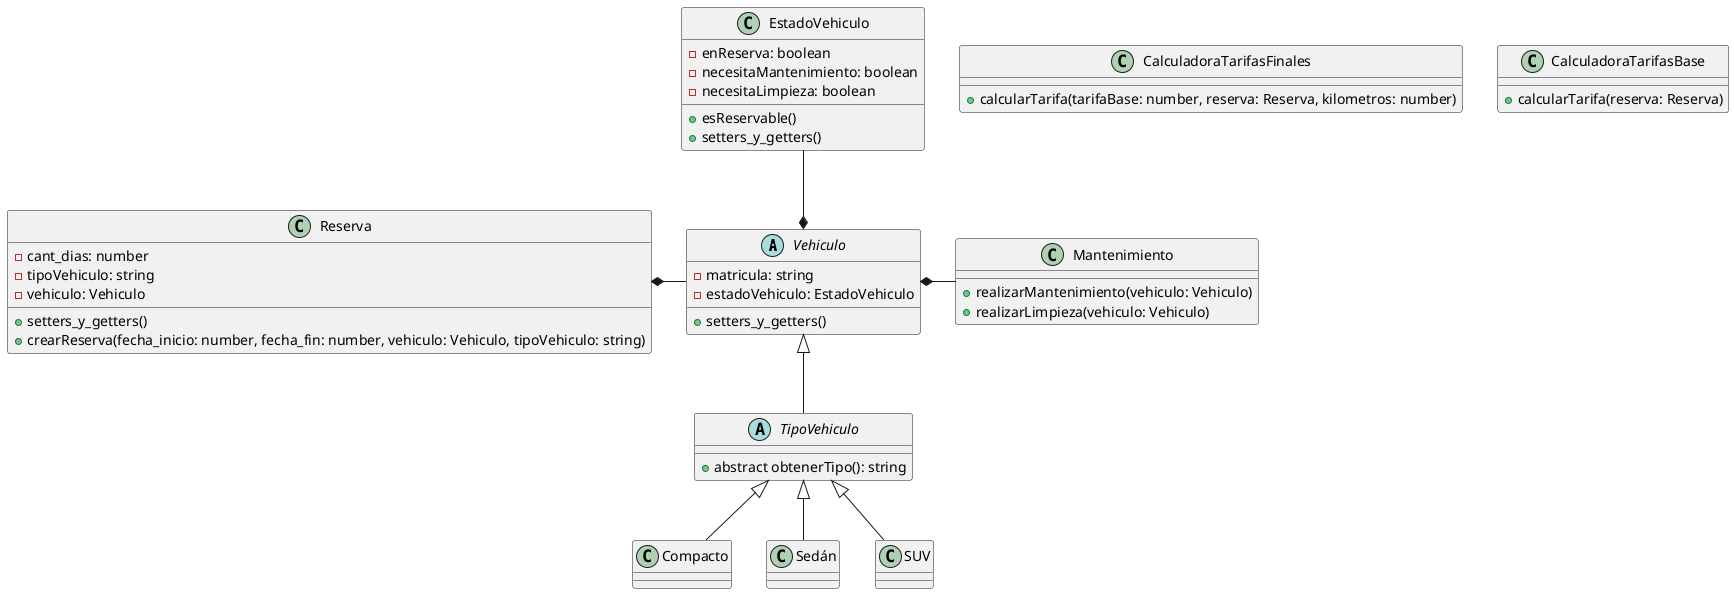 @startuml Diagrama de clases

abstract class Vehiculo {
    - matricula: string
    - estadoVehiculo: EstadoVehiculo
    
    + setters_y_getters()
}

class EstadoVehiculo {
    - enReserva: boolean
    - necesitaMantenimiento: boolean
    - necesitaLimpieza: boolean

    + esReservable()
    + setters_y_getters()
}

class CalculadoraTarifasFinales {
    + calcularTarifa(tarifaBase: number, reserva: Reserva, kilometros: number)
}

class CalculadoraTarifasBase {
    + calcularTarifa(reserva: Reserva)
}

class Reserva {
    - cant_dias: number
    - tipoVehiculo: string
    - vehiculo: Vehiculo

    + setters_y_getters()
    + crearReserva(fecha_inicio: number, fecha_fin: number, vehiculo: Vehiculo, tipoVehiculo: string)
}

class Mantenimiento {
    + realizarMantenimiento(vehiculo: Vehiculo)
    + realizarLimpieza(vehiculo: Vehiculo)
}

abstract class TipoVehiculo {
    + abstract obtenerTipo(): string
}
class Compacto {

}
class Sedán {

}
class SUV {

}

' Relaciones

Vehiculo *-r- Mantenimiento
Vehiculo *-u- EstadoVehiculo
Vehiculo <|-d- TipoVehiculo

Reserva *-r- Vehiculo

TipoVehiculo <|-- Compacto
TipoVehiculo <|-- Sedán
TipoVehiculo <|-- SUV

@enduml